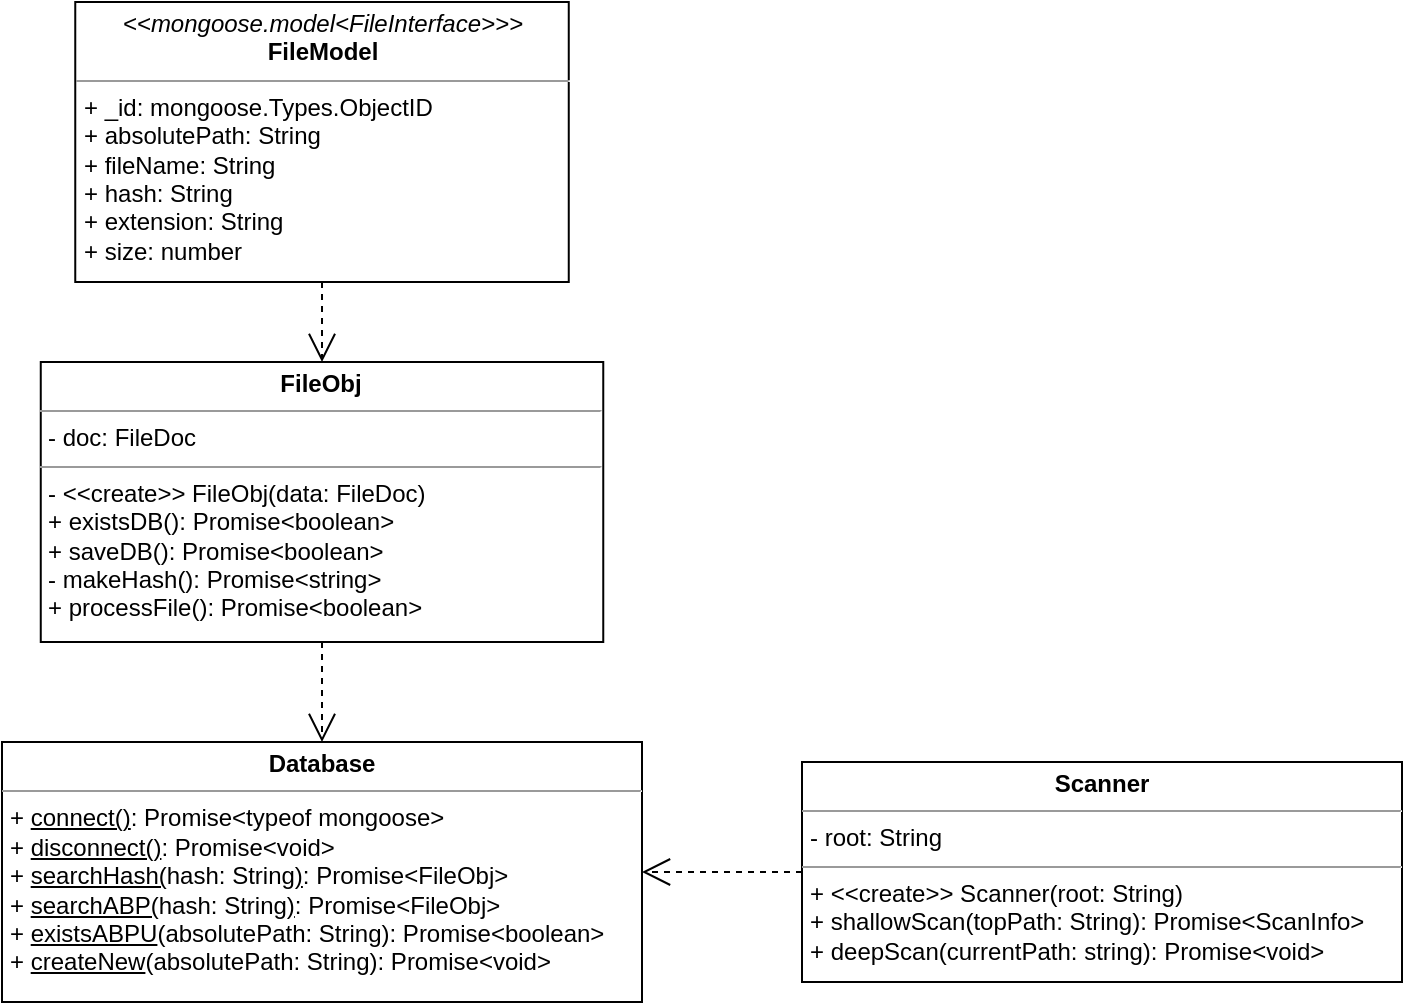 <mxfile version="16.5.1" type="device" pages="2"><diagram id="C5RBs43oDa-KdzZeNtuy" name="Model"><mxGraphModel dx="1053" dy="834" grid="1" gridSize="10" guides="1" tooltips="1" connect="1" arrows="1" fold="1" page="1" pageScale="1" pageWidth="827" pageHeight="1169" math="0" shadow="0"><root><mxCell id="WIyWlLk6GJQsqaUBKTNV-0"/><mxCell id="WIyWlLk6GJQsqaUBKTNV-1" parent="WIyWlLk6GJQsqaUBKTNV-0"/><mxCell id="SsqR1pOIQ0UeskhChGYM-8" value="&lt;p style=&quot;margin: 0px ; margin-top: 4px ; text-align: center&quot;&gt;&lt;b&gt;FileObj&lt;/b&gt;&lt;/p&gt;&lt;hr size=&quot;1&quot;&gt;&lt;p style=&quot;margin: 0px ; margin-left: 4px&quot;&gt;- doc: FileDoc&lt;/p&gt;&lt;hr size=&quot;1&quot;&gt;&lt;p style=&quot;margin: 0px ; margin-left: 4px&quot;&gt;- &amp;lt;&amp;lt;create&amp;gt;&amp;gt; FileObj(data: FileDoc)&lt;/p&gt;&lt;p style=&quot;margin: 0px ; margin-left: 4px&quot;&gt;+ existsDB(): Promise&amp;lt;boolean&amp;gt;&lt;/p&gt;&lt;p style=&quot;margin: 0px ; margin-left: 4px&quot;&gt;+ saveDB(): Promise&amp;lt;boolean&amp;gt;&lt;/p&gt;&lt;p style=&quot;margin: 0px 0px 0px 4px&quot;&gt;- makeHash(): Promise&amp;lt;string&amp;gt;&lt;/p&gt;&lt;p style=&quot;margin: 0px 0px 0px 4px&quot;&gt;+ processFile(): Promise&amp;lt;boolean&amp;gt;&lt;/p&gt;&lt;p style=&quot;margin: 0px 0px 0px 4px&quot;&gt;&lt;br&gt;&lt;/p&gt;&lt;div&gt;&lt;br&gt;&lt;/div&gt;&lt;p style=&quot;margin: 0px ; margin-left: 4px&quot;&gt;&lt;br&gt;&lt;/p&gt;" style="verticalAlign=top;align=left;overflow=fill;fontSize=12;fontFamily=Helvetica;html=1;" parent="WIyWlLk6GJQsqaUBKTNV-1" vertex="1"><mxGeometry x="99.38" y="510" width="281.25" height="140" as="geometry"/></mxCell><mxCell id="SsqR1pOIQ0UeskhChGYM-9" value="&lt;p style=&quot;margin: 0px ; margin-top: 4px ; text-align: center&quot;&gt;&lt;i&gt;&amp;lt;&amp;lt;mongoose.model&amp;lt;FileInterface&amp;gt;&amp;gt;&amp;gt;&lt;/i&gt;&lt;br&gt;&lt;b&gt;FileModel&lt;/b&gt;&lt;/p&gt;&lt;hr size=&quot;1&quot;&gt;&lt;p style=&quot;margin: 0px ; margin-left: 4px&quot;&gt;+ _id: mongoose.Types.ObjectID&lt;/p&gt;&lt;p style=&quot;margin: 0px ; margin-left: 4px&quot;&gt;+ absolutePath: String&lt;/p&gt;&lt;p style=&quot;margin: 0px ; margin-left: 4px&quot;&gt;+ fileName: String&lt;br&gt;+ hash: String&lt;/p&gt;&lt;p style=&quot;margin: 0px ; margin-left: 4px&quot;&gt;+ extension: String&lt;/p&gt;&lt;p style=&quot;margin: 0px ; margin-left: 4px&quot;&gt;+ size: number&lt;/p&gt;" style="verticalAlign=top;align=left;overflow=fill;fontSize=12;fontFamily=Helvetica;html=1;" parent="WIyWlLk6GJQsqaUBKTNV-1" vertex="1"><mxGeometry x="116.63" y="330" width="246.75" height="140" as="geometry"/></mxCell><mxCell id="SsqR1pOIQ0UeskhChGYM-13" value="" style="endArrow=open;endFill=1;endSize=12;html=1;rounded=0;exitX=0.5;exitY=1;exitDx=0;exitDy=0;entryX=0.5;entryY=0;entryDx=0;entryDy=0;dashed=1;" parent="WIyWlLk6GJQsqaUBKTNV-1" source="SsqR1pOIQ0UeskhChGYM-9" target="SsqR1pOIQ0UeskhChGYM-8" edge="1"><mxGeometry width="160" relative="1" as="geometry"><mxPoint x="159.75" y="480" as="sourcePoint"/><mxPoint x="319.75" y="480" as="targetPoint"/></mxGeometry></mxCell><mxCell id="s2cztho2mxfMsoQBV_76-0" value="&lt;p style=&quot;margin: 0px ; margin-top: 4px ; text-align: center&quot;&gt;&lt;b&gt;Database&lt;/b&gt;&lt;/p&gt;&lt;hr size=&quot;1&quot;&gt;&lt;p style=&quot;margin: 0px ; margin-left: 4px&quot;&gt;&lt;span&gt;+ &lt;u&gt;connect()&lt;/u&gt;: Promise&amp;lt;typeof mongoose&amp;gt;&lt;/span&gt;&lt;br&gt;&lt;/p&gt;&lt;p style=&quot;margin: 0px ; margin-left: 4px&quot;&gt;+ &lt;u&gt;disconnect()&lt;/u&gt;: Promise&amp;lt;void&amp;gt;&lt;/p&gt;&lt;p style=&quot;margin: 0px ; margin-left: 4px&quot;&gt;+ &lt;u&gt;searchHash(&lt;/u&gt;hash: String&lt;u&gt;)&lt;/u&gt;: Promise&amp;lt;FileObj&amp;gt;&lt;/p&gt;&lt;p style=&quot;margin: 0px ; margin-left: 4px&quot;&gt;+&amp;nbsp;&lt;u&gt;searchABP(&lt;/u&gt;hash: String&lt;u&gt;)&lt;/u&gt;: Promise&amp;lt;FileObj&amp;gt;&lt;br&gt;&lt;/p&gt;&lt;p style=&quot;margin: 0px ; margin-left: 4px&quot;&gt;+ &lt;u&gt;existsABPU&lt;/u&gt;(absolutePath: String): Promise&amp;lt;boolean&amp;gt;&lt;/p&gt;&lt;p style=&quot;margin: 0px ; margin-left: 4px&quot;&gt;+ &lt;u&gt;createNew&lt;/u&gt;(absolutePath: String): Promise&amp;lt;void&amp;gt;&lt;/p&gt;" style="verticalAlign=top;align=left;overflow=fill;fontSize=12;fontFamily=Helvetica;html=1;" parent="WIyWlLk6GJQsqaUBKTNV-1" vertex="1"><mxGeometry x="80" y="700" width="320" height="130" as="geometry"/></mxCell><mxCell id="s2cztho2mxfMsoQBV_76-3" value="" style="endArrow=open;endFill=1;endSize=12;html=1;rounded=0;exitX=0.5;exitY=1;exitDx=0;exitDy=0;entryX=0.5;entryY=0;entryDx=0;entryDy=0;dashed=1;" parent="WIyWlLk6GJQsqaUBKTNV-1" source="SsqR1pOIQ0UeskhChGYM-8" target="s2cztho2mxfMsoQBV_76-0" edge="1"><mxGeometry width="160" relative="1" as="geometry"><mxPoint x="438.75" y="650" as="sourcePoint"/><mxPoint x="598.75" y="650" as="targetPoint"/></mxGeometry></mxCell><mxCell id="C23L8D-0xadUBnaqSDZa-0" value="&lt;p style=&quot;margin: 0px ; margin-top: 4px ; text-align: center&quot;&gt;&lt;b&gt;Scanner&lt;/b&gt;&lt;/p&gt;&lt;hr size=&quot;1&quot;&gt;&lt;p style=&quot;margin: 0px ; margin-left: 4px&quot;&gt;- root: String&lt;br&gt;&lt;/p&gt;&lt;hr size=&quot;1&quot;&gt;&lt;p style=&quot;margin: 0px ; margin-left: 4px&quot;&gt;+ &amp;lt;&amp;lt;create&amp;gt;&amp;gt; Scanner(root: String)&lt;br&gt;+ shallowScan(topPath: String): Promise&amp;lt;ScanInfo&amp;gt;&lt;/p&gt;&lt;p style=&quot;margin: 0px ; margin-left: 4px&quot;&gt;+ deepScan(currentPath: string): Promise&amp;lt;void&amp;gt;&lt;/p&gt;" style="verticalAlign=top;align=left;overflow=fill;fontSize=12;fontFamily=Helvetica;html=1;" parent="WIyWlLk6GJQsqaUBKTNV-1" vertex="1"><mxGeometry x="480" y="710" width="300" height="110" as="geometry"/></mxCell><mxCell id="a9eYsN-WHnCXtjjGuyDO-0" value="" style="endArrow=open;endSize=12;dashed=1;html=1;rounded=0;exitX=0;exitY=0.5;exitDx=0;exitDy=0;entryX=1;entryY=0.5;entryDx=0;entryDy=0;" parent="WIyWlLk6GJQsqaUBKTNV-1" source="C23L8D-0xadUBnaqSDZa-0" target="s2cztho2mxfMsoQBV_76-0" edge="1"><mxGeometry width="160" relative="1" as="geometry"><mxPoint x="360" y="690" as="sourcePoint"/><mxPoint x="520" y="690" as="targetPoint"/></mxGeometry></mxCell></root></mxGraphModel></diagram><diagram id="ReWu4An6tu4AgC1p8kl2" name="API"><mxGraphModel dx="741" dy="876" grid="1" gridSize="10" guides="1" tooltips="1" connect="1" arrows="1" fold="1" page="1" pageScale="1" pageWidth="850" pageHeight="1100" math="0" shadow="0"><root><mxCell id="ejQMoC8ySCROL2t6YqW6-0"/><mxCell id="ejQMoC8ySCROL2t6YqW6-1" parent="ejQMoC8ySCROL2t6YqW6-0"/></root></mxGraphModel></diagram></mxfile>